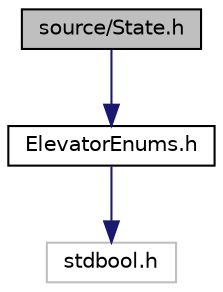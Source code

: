 digraph "source/State.h"
{
 // LATEX_PDF_SIZE
  edge [fontname="Helvetica",fontsize="10",labelfontname="Helvetica",labelfontsize="10"];
  node [fontname="Helvetica",fontsize="10",shape=record];
  Node1 [label="source/State.h",height=0.2,width=0.4,color="black", fillcolor="grey75", style="filled", fontcolor="black",tooltip="Logic for storing the direction and the location of the elevator."];
  Node1 -> Node2 [color="midnightblue",fontsize="10",style="solid",fontname="Helvetica"];
  Node2 [label="ElevatorEnums.h",height=0.2,width=0.4,color="black", fillcolor="white", style="filled",URL="$ElevatorEnums_8h.html",tooltip="Useful global defines."];
  Node2 -> Node3 [color="midnightblue",fontsize="10",style="solid",fontname="Helvetica"];
  Node3 [label="stdbool.h",height=0.2,width=0.4,color="grey75", fillcolor="white", style="filled",tooltip=" "];
}
